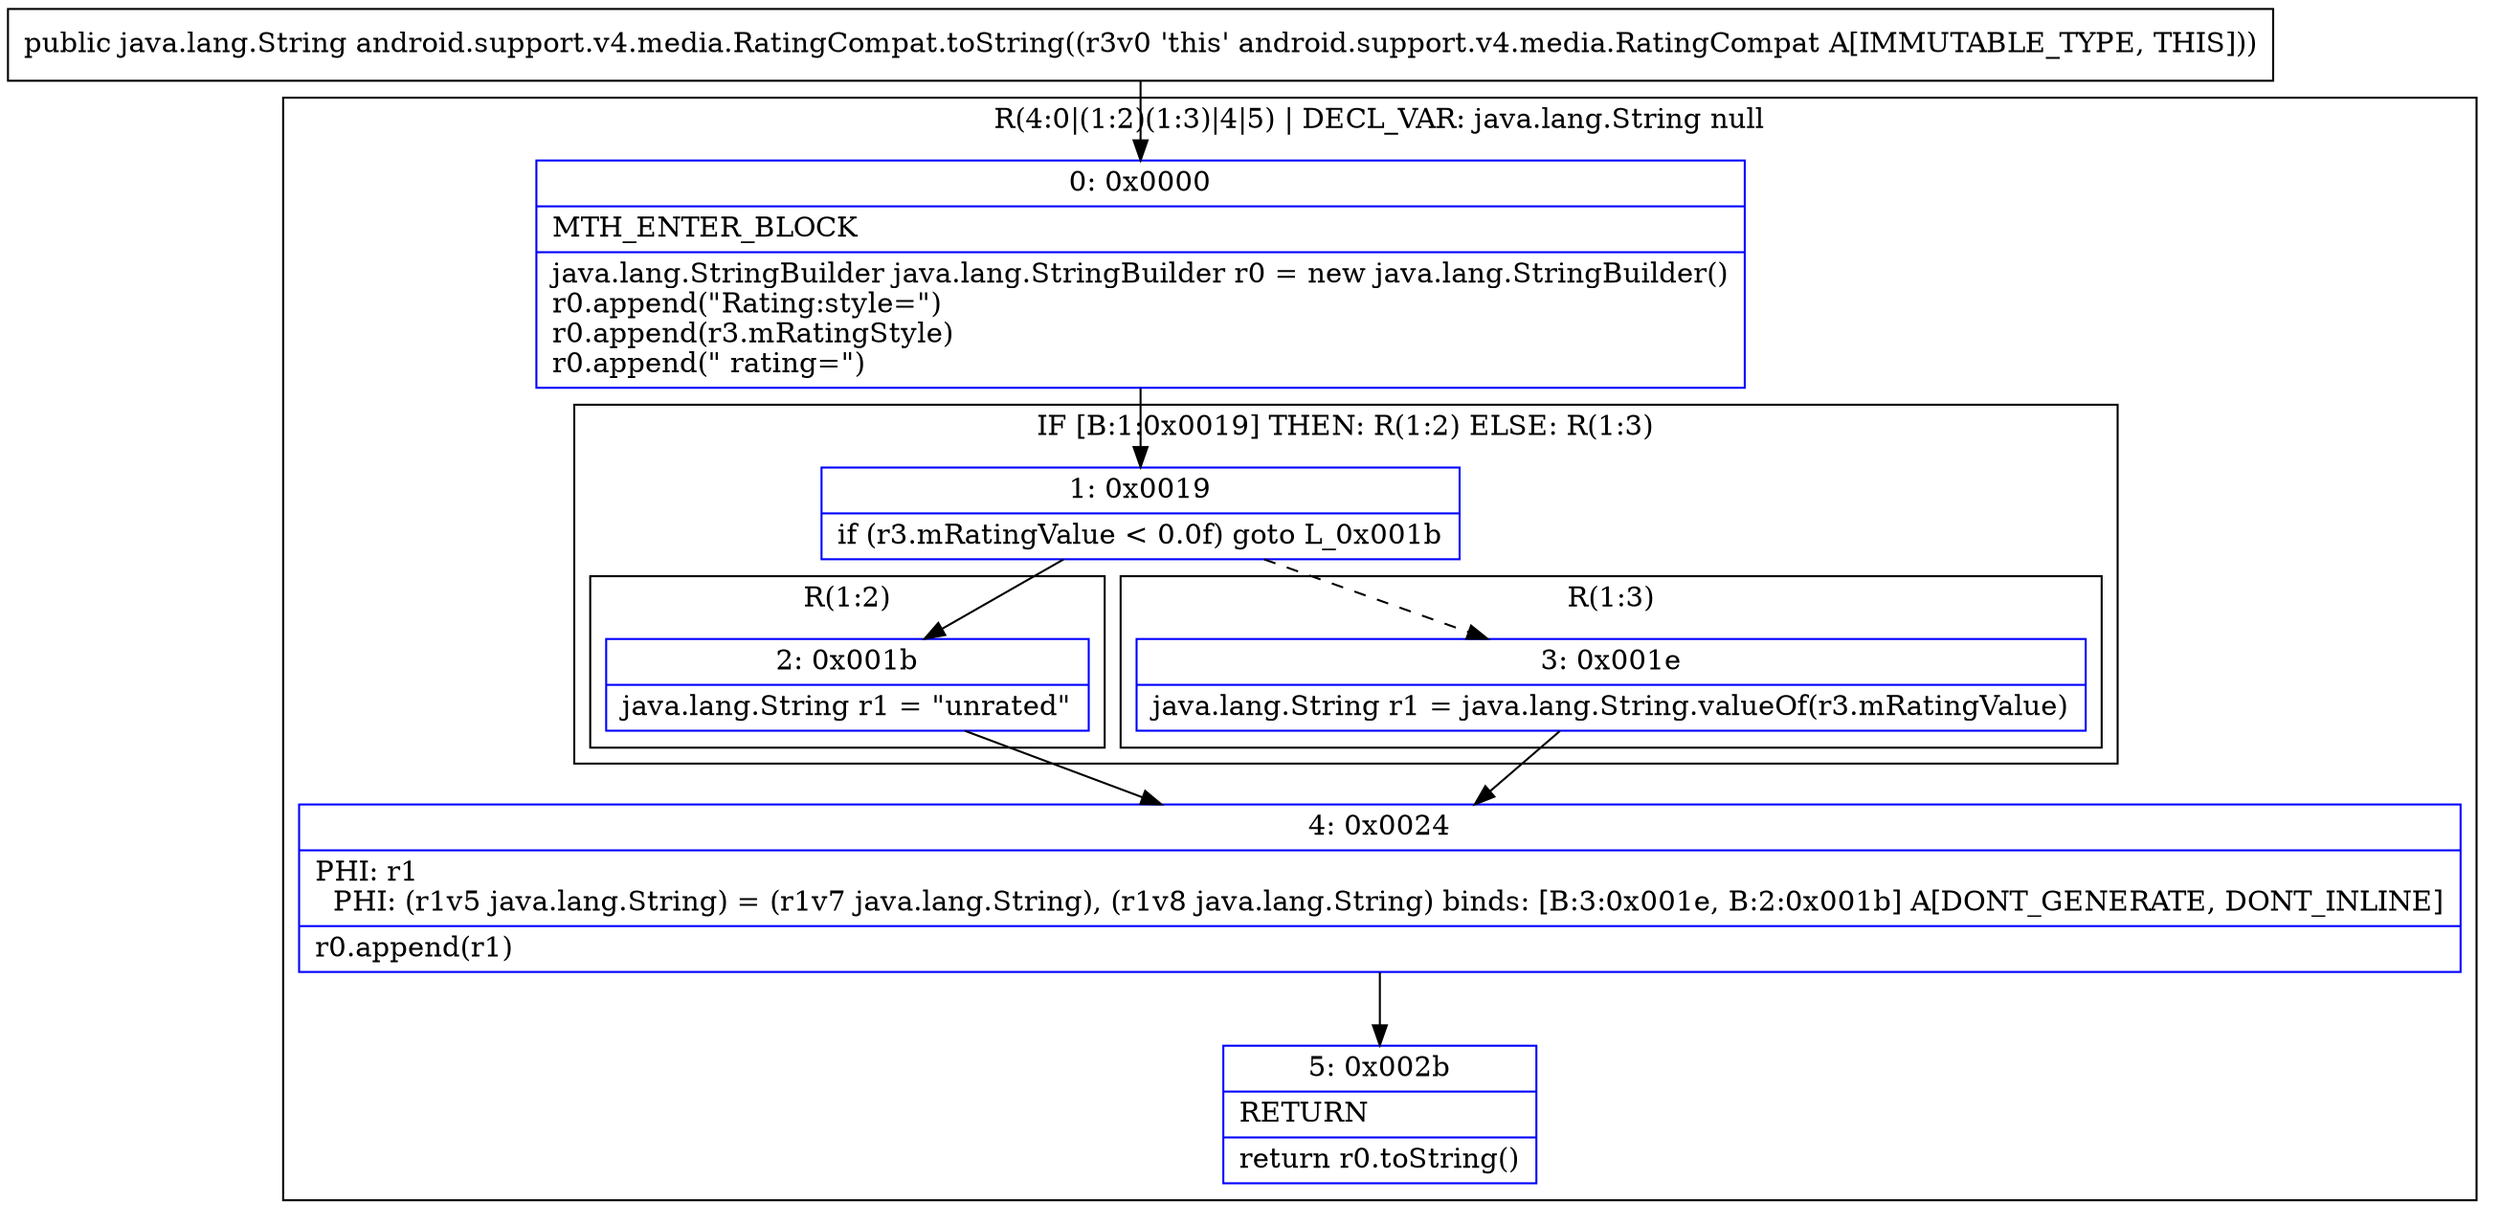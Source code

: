 digraph "CFG forandroid.support.v4.media.RatingCompat.toString()Ljava\/lang\/String;" {
subgraph cluster_Region_1282508539 {
label = "R(4:0|(1:2)(1:3)|4|5) | DECL_VAR: java.lang.String null\l";
node [shape=record,color=blue];
Node_0 [shape=record,label="{0\:\ 0x0000|MTH_ENTER_BLOCK\l|java.lang.StringBuilder java.lang.StringBuilder r0 = new java.lang.StringBuilder()\lr0.append(\"Rating:style=\")\lr0.append(r3.mRatingStyle)\lr0.append(\" rating=\")\l}"];
subgraph cluster_IfRegion_1412283443 {
label = "IF [B:1:0x0019] THEN: R(1:2) ELSE: R(1:3)";
node [shape=record,color=blue];
Node_1 [shape=record,label="{1\:\ 0x0019|if (r3.mRatingValue \< 0.0f) goto L_0x001b\l}"];
subgraph cluster_Region_143299845 {
label = "R(1:2)";
node [shape=record,color=blue];
Node_2 [shape=record,label="{2\:\ 0x001b|java.lang.String r1 = \"unrated\"\l}"];
}
subgraph cluster_Region_836445666 {
label = "R(1:3)";
node [shape=record,color=blue];
Node_3 [shape=record,label="{3\:\ 0x001e|java.lang.String r1 = java.lang.String.valueOf(r3.mRatingValue)\l}"];
}
}
Node_4 [shape=record,label="{4\:\ 0x0024|PHI: r1 \l  PHI: (r1v5 java.lang.String) = (r1v7 java.lang.String), (r1v8 java.lang.String) binds: [B:3:0x001e, B:2:0x001b] A[DONT_GENERATE, DONT_INLINE]\l|r0.append(r1)\l}"];
Node_5 [shape=record,label="{5\:\ 0x002b|RETURN\l|return r0.toString()\l}"];
}
MethodNode[shape=record,label="{public java.lang.String android.support.v4.media.RatingCompat.toString((r3v0 'this' android.support.v4.media.RatingCompat A[IMMUTABLE_TYPE, THIS])) }"];
MethodNode -> Node_0;
Node_0 -> Node_1;
Node_1 -> Node_2;
Node_1 -> Node_3[style=dashed];
Node_2 -> Node_4;
Node_3 -> Node_4;
Node_4 -> Node_5;
}

